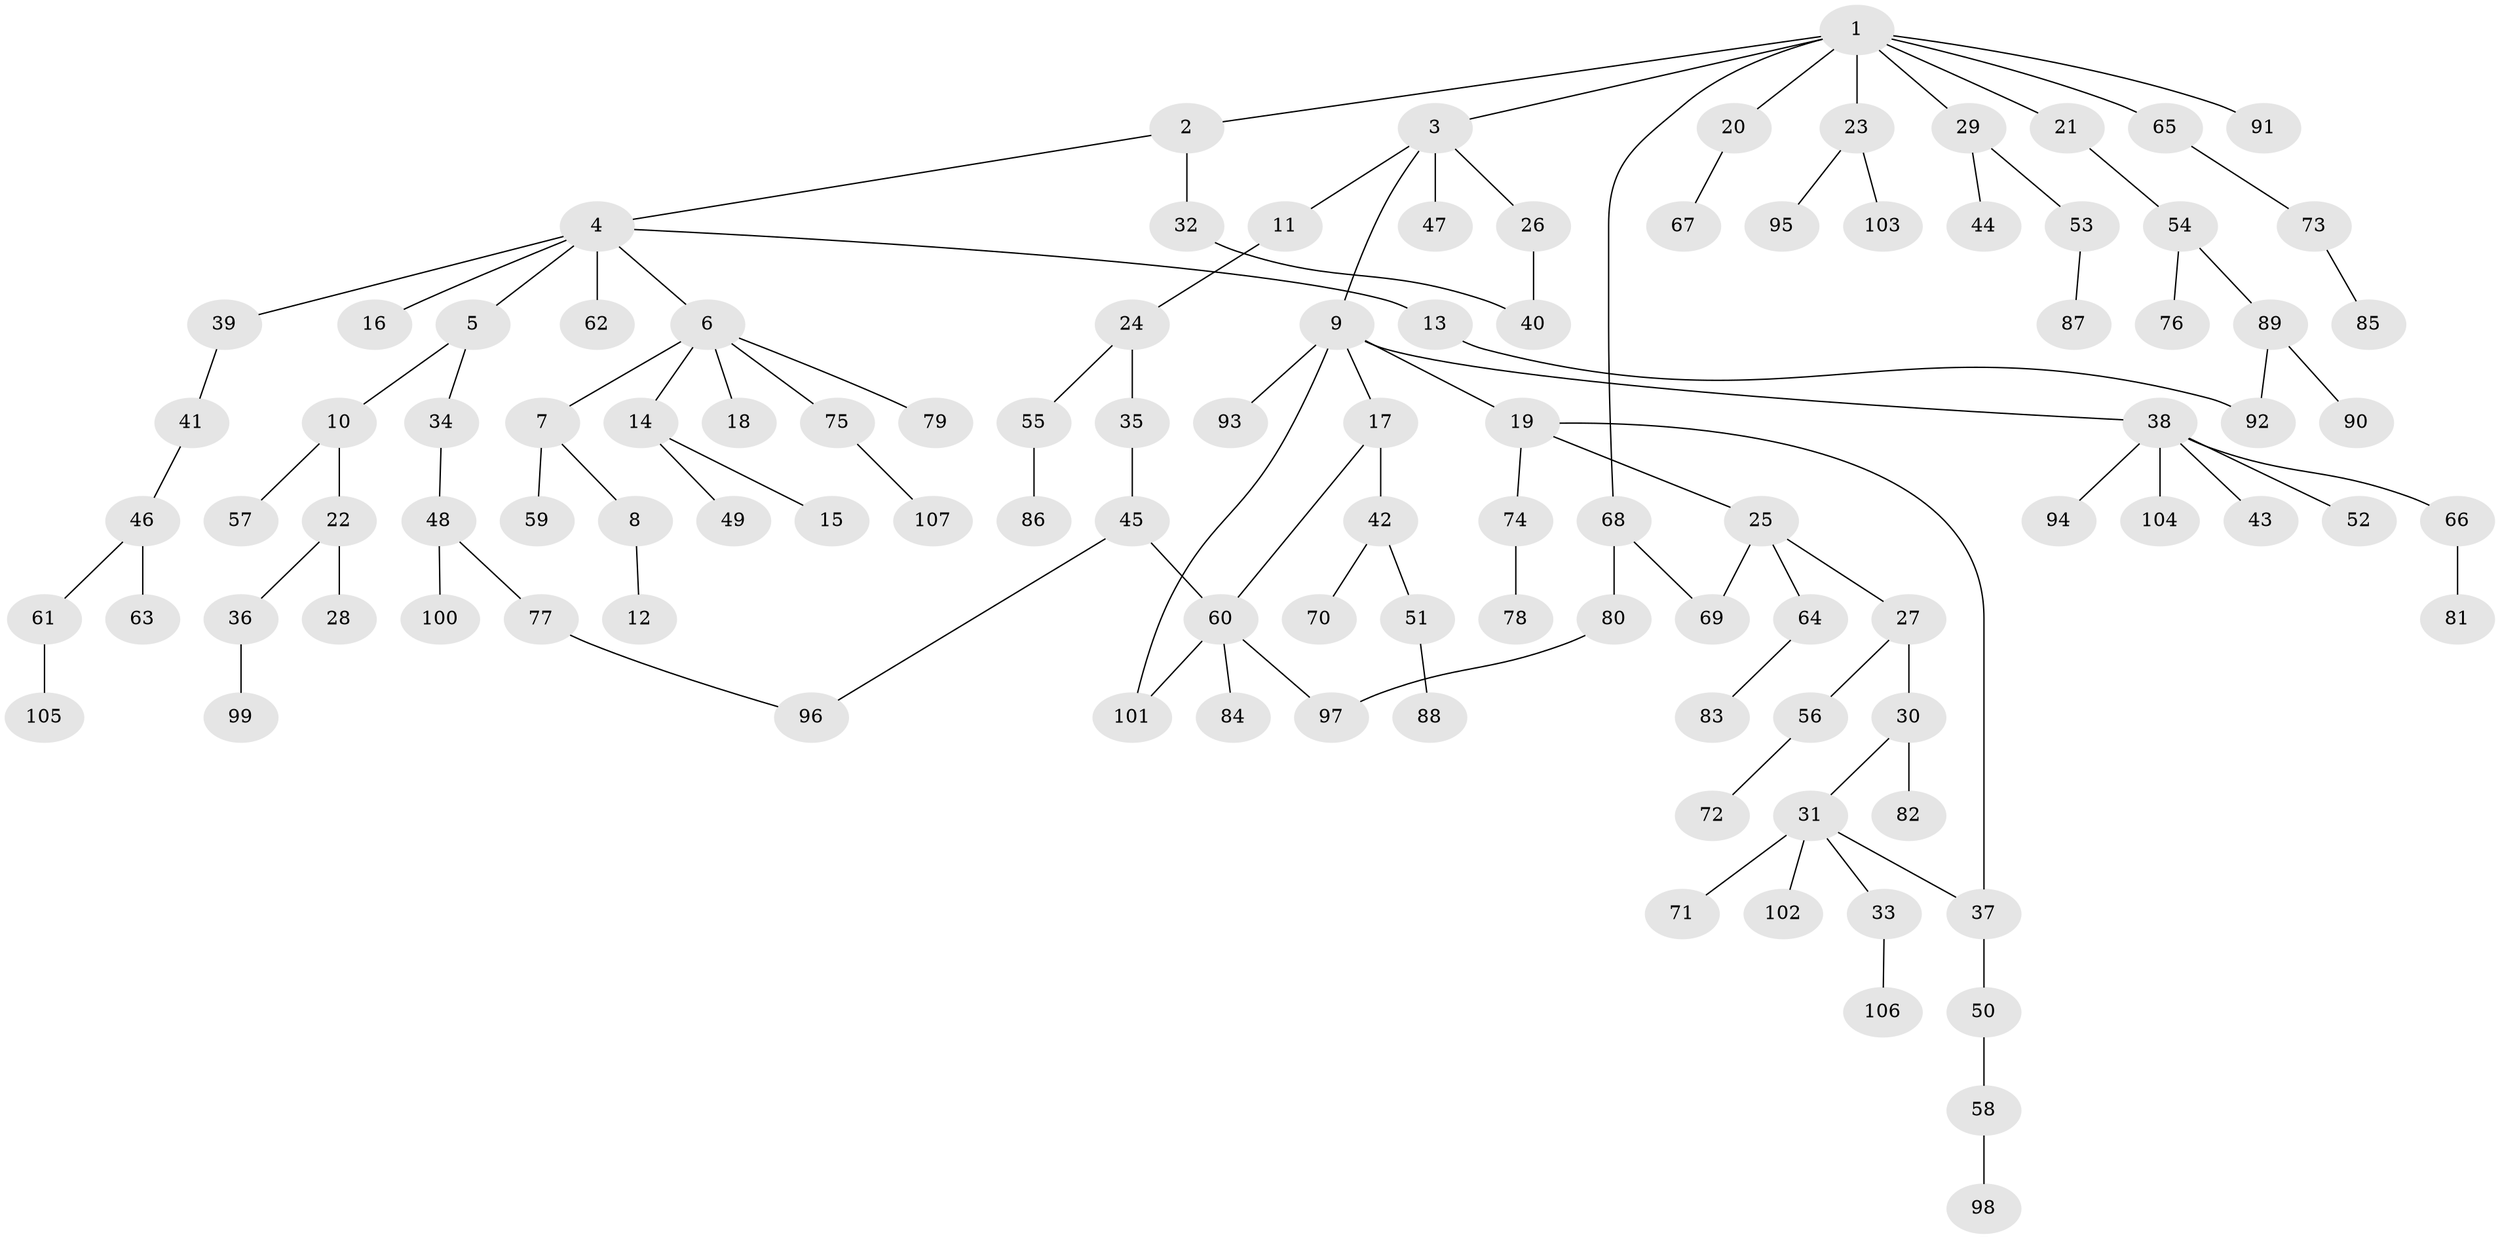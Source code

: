 // coarse degree distribution, {1: 0.84375, 9: 0.0625, 4: 0.03125, 12: 0.03125, 3: 0.03125}
// Generated by graph-tools (version 1.1) at 2025/45/03/04/25 21:45:45]
// undirected, 107 vertices, 114 edges
graph export_dot {
graph [start="1"]
  node [color=gray90,style=filled];
  1;
  2;
  3;
  4;
  5;
  6;
  7;
  8;
  9;
  10;
  11;
  12;
  13;
  14;
  15;
  16;
  17;
  18;
  19;
  20;
  21;
  22;
  23;
  24;
  25;
  26;
  27;
  28;
  29;
  30;
  31;
  32;
  33;
  34;
  35;
  36;
  37;
  38;
  39;
  40;
  41;
  42;
  43;
  44;
  45;
  46;
  47;
  48;
  49;
  50;
  51;
  52;
  53;
  54;
  55;
  56;
  57;
  58;
  59;
  60;
  61;
  62;
  63;
  64;
  65;
  66;
  67;
  68;
  69;
  70;
  71;
  72;
  73;
  74;
  75;
  76;
  77;
  78;
  79;
  80;
  81;
  82;
  83;
  84;
  85;
  86;
  87;
  88;
  89;
  90;
  91;
  92;
  93;
  94;
  95;
  96;
  97;
  98;
  99;
  100;
  101;
  102;
  103;
  104;
  105;
  106;
  107;
  1 -- 2;
  1 -- 3;
  1 -- 20;
  1 -- 21;
  1 -- 23;
  1 -- 29;
  1 -- 65;
  1 -- 68;
  1 -- 91;
  2 -- 4;
  2 -- 32;
  3 -- 9;
  3 -- 11;
  3 -- 26;
  3 -- 47;
  4 -- 5;
  4 -- 6;
  4 -- 13;
  4 -- 16;
  4 -- 39;
  4 -- 62;
  5 -- 10;
  5 -- 34;
  6 -- 7;
  6 -- 14;
  6 -- 18;
  6 -- 75;
  6 -- 79;
  7 -- 8;
  7 -- 59;
  8 -- 12;
  9 -- 17;
  9 -- 19;
  9 -- 38;
  9 -- 93;
  9 -- 101;
  10 -- 22;
  10 -- 57;
  11 -- 24;
  13 -- 92;
  14 -- 15;
  14 -- 49;
  17 -- 42;
  17 -- 60;
  19 -- 25;
  19 -- 37;
  19 -- 74;
  20 -- 67;
  21 -- 54;
  22 -- 28;
  22 -- 36;
  23 -- 95;
  23 -- 103;
  24 -- 35;
  24 -- 55;
  25 -- 27;
  25 -- 64;
  25 -- 69;
  26 -- 40;
  27 -- 30;
  27 -- 56;
  29 -- 44;
  29 -- 53;
  30 -- 31;
  30 -- 82;
  31 -- 33;
  31 -- 71;
  31 -- 102;
  31 -- 37;
  32 -- 40;
  33 -- 106;
  34 -- 48;
  35 -- 45;
  36 -- 99;
  37 -- 50;
  38 -- 43;
  38 -- 52;
  38 -- 66;
  38 -- 94;
  38 -- 104;
  39 -- 41;
  41 -- 46;
  42 -- 51;
  42 -- 70;
  45 -- 60;
  45 -- 96;
  46 -- 61;
  46 -- 63;
  48 -- 77;
  48 -- 100;
  50 -- 58;
  51 -- 88;
  53 -- 87;
  54 -- 76;
  54 -- 89;
  55 -- 86;
  56 -- 72;
  58 -- 98;
  60 -- 84;
  60 -- 101;
  60 -- 97;
  61 -- 105;
  64 -- 83;
  65 -- 73;
  66 -- 81;
  68 -- 69;
  68 -- 80;
  73 -- 85;
  74 -- 78;
  75 -- 107;
  77 -- 96;
  80 -- 97;
  89 -- 90;
  89 -- 92;
}

